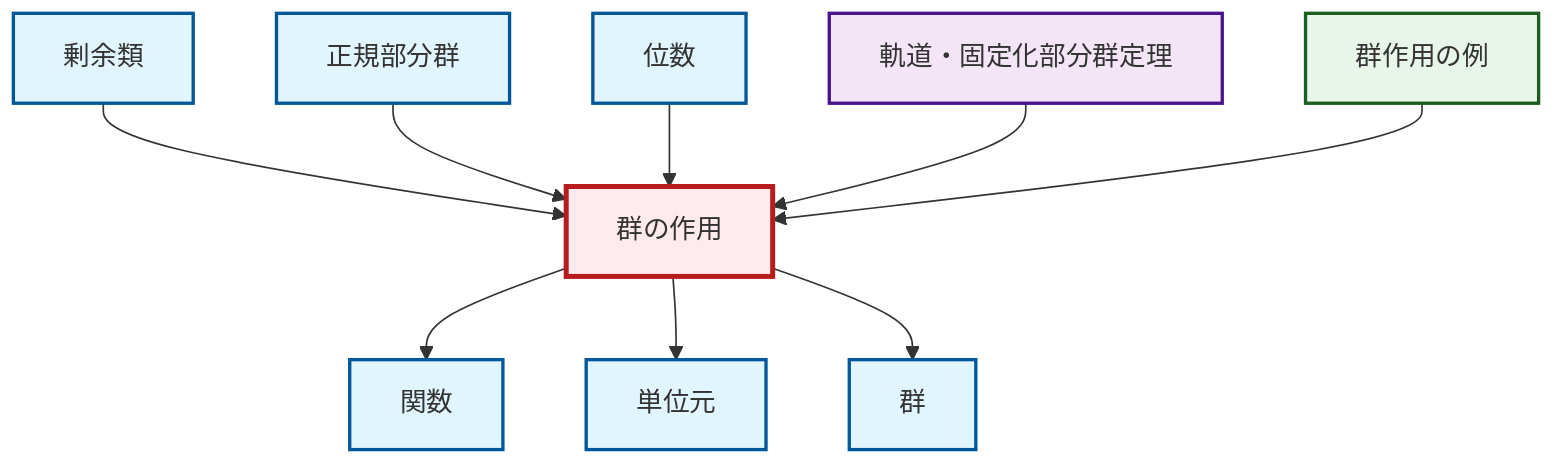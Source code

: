 graph TD
    classDef definition fill:#e1f5fe,stroke:#01579b,stroke-width:2px
    classDef theorem fill:#f3e5f5,stroke:#4a148c,stroke-width:2px
    classDef axiom fill:#fff3e0,stroke:#e65100,stroke-width:2px
    classDef example fill:#e8f5e9,stroke:#1b5e20,stroke-width:2px
    classDef current fill:#ffebee,stroke:#b71c1c,stroke-width:3px
    def-function["関数"]:::definition
    def-group["群"]:::definition
    thm-orbit-stabilizer["軌道・固定化部分群定理"]:::theorem
    def-order["位数"]:::definition
    def-normal-subgroup["正規部分群"]:::definition
    def-identity-element["単位元"]:::definition
    ex-group-action-examples["群作用の例"]:::example
    def-group-action["群の作用"]:::definition
    def-coset["剰余類"]:::definition
    def-coset --> def-group-action
    def-normal-subgroup --> def-group-action
    def-order --> def-group-action
    def-group-action --> def-function
    def-group-action --> def-identity-element
    def-group-action --> def-group
    thm-orbit-stabilizer --> def-group-action
    ex-group-action-examples --> def-group-action
    class def-group-action current